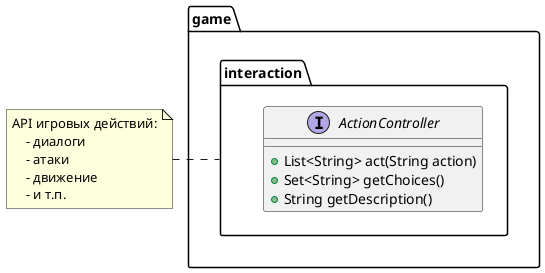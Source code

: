 @startuml

package game.interaction {
    interface ActionController {
        + List<String> act(String action)
        + Set<String> getChoices()
        + String getDescription()
    }
}

note left of game.interaction
    API игровых действий:
        - диалоги
        - атаки
        - движение
        - и т.п.
end note
@enduml